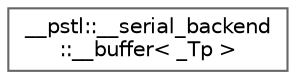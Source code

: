 digraph "Graphical Class Hierarchy"
{
 // LATEX_PDF_SIZE
  bgcolor="transparent";
  edge [fontname=Helvetica,fontsize=10,labelfontname=Helvetica,labelfontsize=10];
  node [fontname=Helvetica,fontsize=10,shape=box,height=0.2,width=0.4];
  rankdir="LR";
  Node0 [id="Node000000",label="__pstl::__serial_backend\l::__buffer\< _Tp \>",height=0.2,width=0.4,color="grey40", fillcolor="white", style="filled",URL="$class____pstl_1_1____serial__backend_1_1____buffer.html",tooltip=" "];
}
